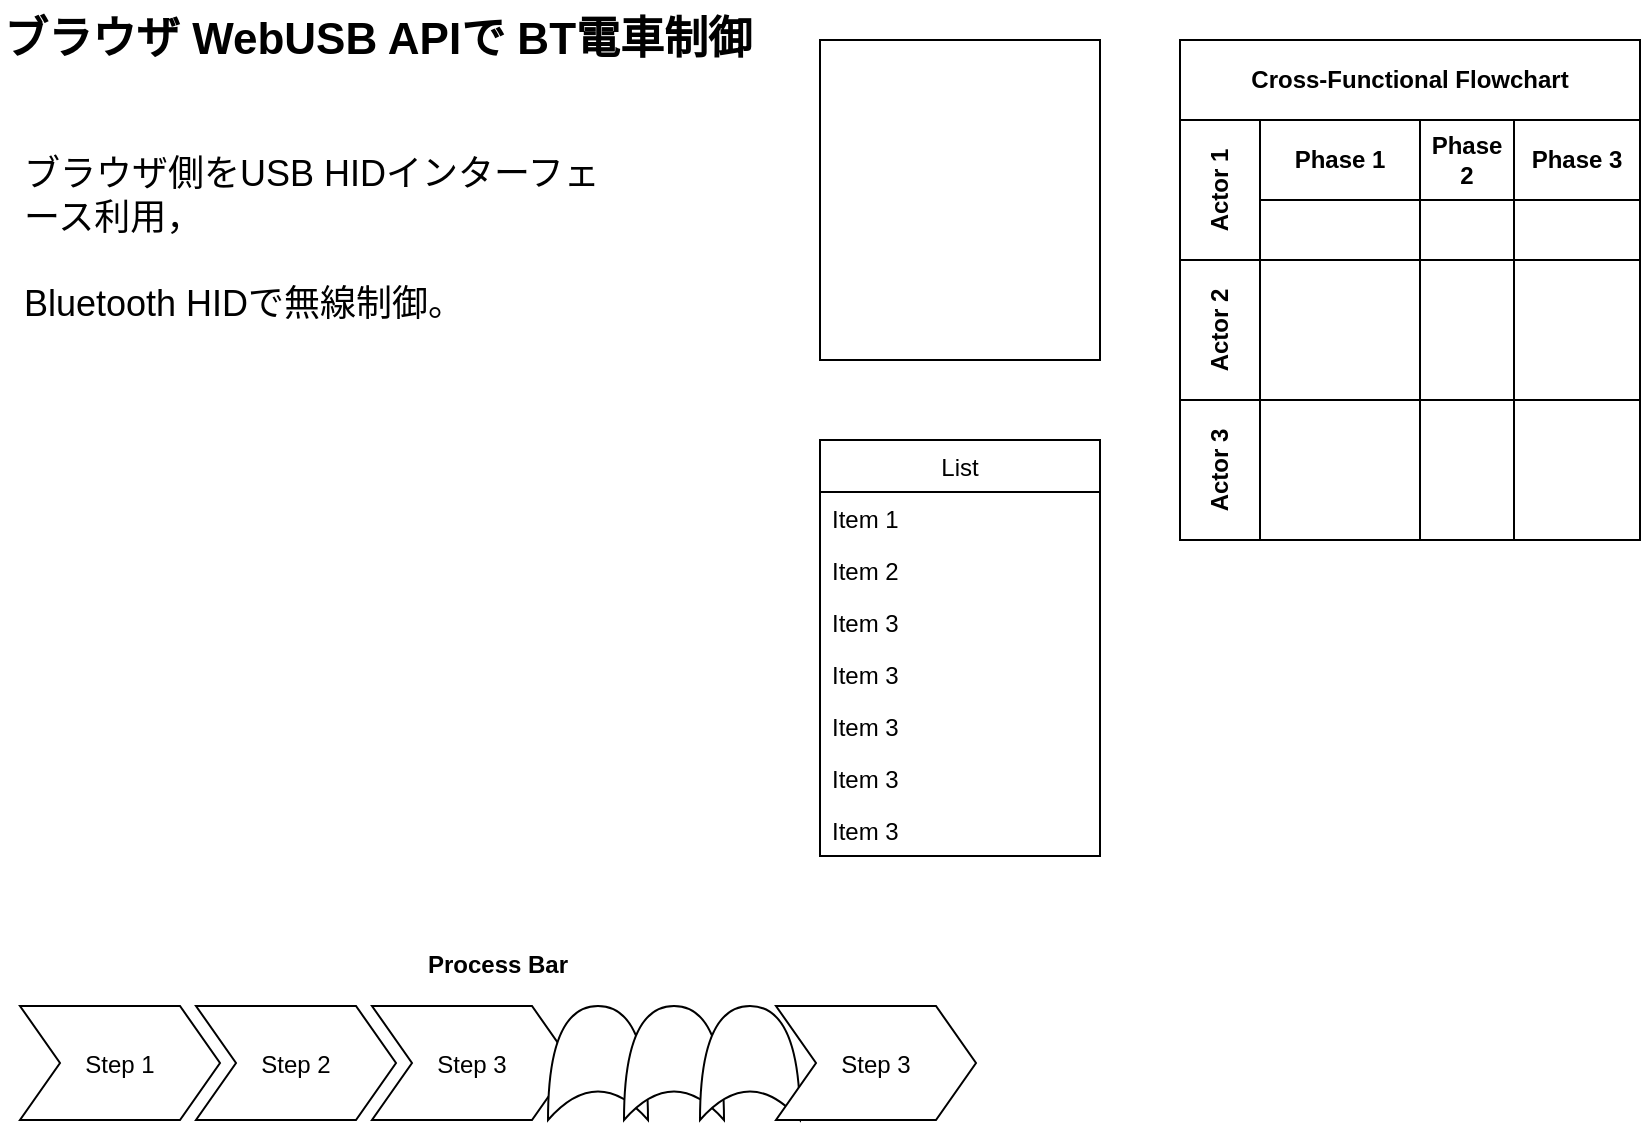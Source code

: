 <mxfile compressed="false" version="13.4.4">
  <diagram id="m_eN9i9Ex8pSL6oraqq1" name="ページ1">
    <mxGraphModel dx="1769" dy="1312" grid="1" gridSize="10" guides="1" tooltips="1" connect="1" arrows="1" fold="1" page="1" pageScale="1" pageWidth="1169" pageHeight="827" math="0" shadow="0">
      <root>
        <mxCell id="0" />
        <mxCell id="1" parent="0" />
        <mxCell id="W9YzBoClRs7Fn5LGRyoq-1" value="" style="rounded=0;whiteSpace=wrap;html=1;" vertex="1" parent="1">
          <mxGeometry x="-740" y="-800" width="140" height="160" as="geometry" />
        </mxCell>
        <mxCell id="W9YzBoClRs7Fn5LGRyoq-10" value="&lt;font style=&quot;font-size: 22px&quot;&gt;ブラウザ WebUSB APIで BT電車制御&lt;/font&gt;" style="text;strokeColor=none;fillColor=none;html=1;fontSize=22;fontStyle=1;verticalAlign=middle;align=left;" vertex="1" parent="1">
          <mxGeometry x="-1150" y="-820" width="390" height="40" as="geometry" />
        </mxCell>
        <mxCell id="W9YzBoClRs7Fn5LGRyoq-6" value="List" style="swimlane;fontStyle=0;childLayout=stackLayout;horizontal=1;startSize=26;fillColor=none;horizontalStack=0;resizeParent=1;resizeParentMax=0;resizeLast=0;collapsible=1;marginBottom=0;" vertex="1" parent="1">
          <mxGeometry x="-740" y="-600" width="140" height="208" as="geometry" />
        </mxCell>
        <mxCell id="W9YzBoClRs7Fn5LGRyoq-7" value="Item 1" style="text;strokeColor=none;fillColor=none;align=left;verticalAlign=top;spacingLeft=4;spacingRight=4;overflow=hidden;rotatable=0;points=[[0,0.5],[1,0.5]];portConstraint=eastwest;" vertex="1" parent="W9YzBoClRs7Fn5LGRyoq-6">
          <mxGeometry y="26" width="140" height="26" as="geometry" />
        </mxCell>
        <mxCell id="W9YzBoClRs7Fn5LGRyoq-8" value="Item 2" style="text;strokeColor=none;fillColor=none;align=left;verticalAlign=top;spacingLeft=4;spacingRight=4;overflow=hidden;rotatable=0;points=[[0,0.5],[1,0.5]];portConstraint=eastwest;" vertex="1" parent="W9YzBoClRs7Fn5LGRyoq-6">
          <mxGeometry y="52" width="140" height="26" as="geometry" />
        </mxCell>
        <mxCell id="W9YzBoClRs7Fn5LGRyoq-9" value="Item 3" style="text;strokeColor=none;fillColor=none;align=left;verticalAlign=top;spacingLeft=4;spacingRight=4;overflow=hidden;rotatable=0;points=[[0,0.5],[1,0.5]];portConstraint=eastwest;" vertex="1" parent="W9YzBoClRs7Fn5LGRyoq-6">
          <mxGeometry y="78" width="140" height="26" as="geometry" />
        </mxCell>
        <mxCell id="W9YzBoClRs7Fn5LGRyoq-11" value="Item 3" style="text;strokeColor=none;fillColor=none;align=left;verticalAlign=top;spacingLeft=4;spacingRight=4;overflow=hidden;rotatable=0;points=[[0,0.5],[1,0.5]];portConstraint=eastwest;" vertex="1" parent="W9YzBoClRs7Fn5LGRyoq-6">
          <mxGeometry y="104" width="140" height="26" as="geometry" />
        </mxCell>
        <mxCell id="W9YzBoClRs7Fn5LGRyoq-12" value="Item 3" style="text;strokeColor=none;fillColor=none;align=left;verticalAlign=top;spacingLeft=4;spacingRight=4;overflow=hidden;rotatable=0;points=[[0,0.5],[1,0.5]];portConstraint=eastwest;" vertex="1" parent="W9YzBoClRs7Fn5LGRyoq-6">
          <mxGeometry y="130" width="140" height="26" as="geometry" />
        </mxCell>
        <mxCell id="W9YzBoClRs7Fn5LGRyoq-13" value="Item 3" style="text;strokeColor=none;fillColor=none;align=left;verticalAlign=top;spacingLeft=4;spacingRight=4;overflow=hidden;rotatable=0;points=[[0,0.5],[1,0.5]];portConstraint=eastwest;" vertex="1" parent="W9YzBoClRs7Fn5LGRyoq-6">
          <mxGeometry y="156" width="140" height="26" as="geometry" />
        </mxCell>
        <mxCell id="W9YzBoClRs7Fn5LGRyoq-14" value="Item 3" style="text;strokeColor=none;fillColor=none;align=left;verticalAlign=top;spacingLeft=4;spacingRight=4;overflow=hidden;rotatable=0;points=[[0,0.5],[1,0.5]];portConstraint=eastwest;" vertex="1" parent="W9YzBoClRs7Fn5LGRyoq-6">
          <mxGeometry y="182" width="140" height="26" as="geometry" />
        </mxCell>
        <mxCell id="W9YzBoClRs7Fn5LGRyoq-15" value="Cross-Functional Flowchart" style="shape=table;childLayout=tableLayout;rowLines=0;columnLines=0;startSize=40;html=1;whiteSpace=wrap;collapsible=0;recursiveResize=0;expand=0;pointerEvents=0;fontStyle=1;align=center;" vertex="1" parent="1">
          <mxGeometry x="-560" y="-800" width="230" height="250" as="geometry" />
        </mxCell>
        <mxCell id="W9YzBoClRs7Fn5LGRyoq-16" value="Actor 1" style="swimlane;horizontal=0;points=[[0,0.5],[1,0.5]];portConstraint=eastwest;startSize=40;html=1;whiteSpace=wrap;collapsible=0;recursiveResize=0;expand=0;pointerEvents=0;fontStyle=1" vertex="1" parent="W9YzBoClRs7Fn5LGRyoq-15">
          <mxGeometry y="40" width="230" height="70" as="geometry" />
        </mxCell>
        <mxCell id="W9YzBoClRs7Fn5LGRyoq-17" value="Phase 1" style="swimlane;connectable=0;startSize=40;html=1;whiteSpace=wrap;collapsible=0;recursiveResize=0;expand=0;pointerEvents=0;" vertex="1" parent="W9YzBoClRs7Fn5LGRyoq-16">
          <mxGeometry x="40" width="80" height="70" as="geometry" />
        </mxCell>
        <mxCell id="W9YzBoClRs7Fn5LGRyoq-18" value="Phase 2" style="swimlane;connectable=0;startSize=40;html=1;whiteSpace=wrap;collapsible=0;recursiveResize=0;expand=0;pointerEvents=0;" vertex="1" parent="W9YzBoClRs7Fn5LGRyoq-16">
          <mxGeometry x="120" width="47" height="70" as="geometry" />
        </mxCell>
        <mxCell id="W9YzBoClRs7Fn5LGRyoq-19" value="Phase 3" style="swimlane;connectable=0;startSize=40;html=1;whiteSpace=wrap;collapsible=0;recursiveResize=0;expand=0;pointerEvents=0;" vertex="1" parent="W9YzBoClRs7Fn5LGRyoq-16">
          <mxGeometry x="167" width="63" height="70" as="geometry" />
        </mxCell>
        <mxCell id="W9YzBoClRs7Fn5LGRyoq-20" value="Actor 2" style="swimlane;horizontal=0;points=[[0,0.5],[1,0.5]];portConstraint=eastwest;startSize=40;html=1;whiteSpace=wrap;collapsible=0;recursiveResize=0;expand=0;pointerEvents=0;" vertex="1" parent="W9YzBoClRs7Fn5LGRyoq-15">
          <mxGeometry y="110" width="230" height="70" as="geometry" />
        </mxCell>
        <mxCell id="W9YzBoClRs7Fn5LGRyoq-21" value="" style="swimlane;connectable=0;startSize=0;html=1;whiteSpace=wrap;collapsible=0;recursiveResize=0;expand=0;pointerEvents=0;" vertex="1" parent="W9YzBoClRs7Fn5LGRyoq-20">
          <mxGeometry x="40" width="80" height="70" as="geometry" />
        </mxCell>
        <mxCell id="W9YzBoClRs7Fn5LGRyoq-22" value="" style="swimlane;connectable=0;startSize=0;html=1;whiteSpace=wrap;collapsible=0;recursiveResize=0;expand=0;pointerEvents=0;" vertex="1" parent="W9YzBoClRs7Fn5LGRyoq-20">
          <mxGeometry x="120" width="47" height="70" as="geometry" />
        </mxCell>
        <mxCell id="W9YzBoClRs7Fn5LGRyoq-23" value="" style="swimlane;connectable=0;startSize=0;html=1;whiteSpace=wrap;collapsible=0;recursiveResize=0;expand=0;pointerEvents=0;" vertex="1" parent="W9YzBoClRs7Fn5LGRyoq-20">
          <mxGeometry x="167" width="63" height="70" as="geometry" />
        </mxCell>
        <mxCell id="W9YzBoClRs7Fn5LGRyoq-24" value="Actor 3" style="swimlane;horizontal=0;points=[[0,0.5],[1,0.5]];portConstraint=eastwest;startSize=40;html=1;whiteSpace=wrap;collapsible=0;recursiveResize=0;expand=0;pointerEvents=0;" vertex="1" parent="W9YzBoClRs7Fn5LGRyoq-15">
          <mxGeometry y="180" width="230" height="70" as="geometry" />
        </mxCell>
        <mxCell id="W9YzBoClRs7Fn5LGRyoq-25" value="" style="swimlane;connectable=0;startSize=0;html=1;whiteSpace=wrap;collapsible=0;recursiveResize=0;expand=0;pointerEvents=0;" vertex="1" parent="W9YzBoClRs7Fn5LGRyoq-24">
          <mxGeometry x="40" width="80" height="70" as="geometry" />
        </mxCell>
        <mxCell id="W9YzBoClRs7Fn5LGRyoq-26" value="" style="swimlane;connectable=0;startSize=0;html=1;whiteSpace=wrap;collapsible=0;recursiveResize=0;expand=0;pointerEvents=0;" vertex="1" parent="W9YzBoClRs7Fn5LGRyoq-24">
          <mxGeometry x="120" width="47" height="70" as="geometry" />
        </mxCell>
        <mxCell id="W9YzBoClRs7Fn5LGRyoq-27" value="" style="swimlane;connectable=0;startSize=0;html=1;whiteSpace=wrap;collapsible=0;recursiveResize=0;expand=0;pointerEvents=0;" vertex="1" parent="W9YzBoClRs7Fn5LGRyoq-24">
          <mxGeometry x="167" width="63" height="70" as="geometry" />
        </mxCell>
        <mxCell id="W9YzBoClRs7Fn5LGRyoq-2" value="Process Bar" style="swimlane;childLayout=stackLayout;horizontal=1;fillColor=none;horizontalStack=1;resizeParent=1;resizeParentMax=0;resizeLast=0;collapsible=0;strokeColor=none;stackBorder=10;stackSpacing=-12;resizable=1;align=center;points=[];fontColor=#000000;" vertex="1" parent="1">
          <mxGeometry x="-1150" y="-350" width="498" height="100" as="geometry" />
        </mxCell>
        <mxCell id="W9YzBoClRs7Fn5LGRyoq-3" value="Step 1" style="shape=step;perimeter=stepPerimeter;fixedSize=1;points=[];" vertex="1" parent="W9YzBoClRs7Fn5LGRyoq-2">
          <mxGeometry x="10" y="33" width="100" height="57" as="geometry" />
        </mxCell>
        <mxCell id="W9YzBoClRs7Fn5LGRyoq-4" value="Step 2" style="shape=step;perimeter=stepPerimeter;fixedSize=1;points=[];" vertex="1" parent="W9YzBoClRs7Fn5LGRyoq-2">
          <mxGeometry x="98" y="33" width="100" height="57" as="geometry" />
        </mxCell>
        <mxCell id="W9YzBoClRs7Fn5LGRyoq-5" value="Step 3" style="shape=step;perimeter=stepPerimeter;fixedSize=1;points=[];" vertex="1" parent="W9YzBoClRs7Fn5LGRyoq-2">
          <mxGeometry x="186" y="33" width="100" height="57" as="geometry" />
        </mxCell>
        <mxCell id="W9YzBoClRs7Fn5LGRyoq-33" value="" style="shape=xor;whiteSpace=wrap;html=1;direction=north;" vertex="1" parent="W9YzBoClRs7Fn5LGRyoq-2">
          <mxGeometry x="274" y="33" width="50" height="57" as="geometry" />
        </mxCell>
        <mxCell id="W9YzBoClRs7Fn5LGRyoq-34" value="" style="shape=xor;whiteSpace=wrap;html=1;direction=north;" vertex="1" parent="W9YzBoClRs7Fn5LGRyoq-2">
          <mxGeometry x="312" y="33" width="50" height="57" as="geometry" />
        </mxCell>
        <mxCell id="W9YzBoClRs7Fn5LGRyoq-35" value="" style="shape=xor;whiteSpace=wrap;html=1;direction=north;" vertex="1" parent="W9YzBoClRs7Fn5LGRyoq-2">
          <mxGeometry x="350" y="33" width="50" height="57" as="geometry" />
        </mxCell>
        <mxCell id="W9YzBoClRs7Fn5LGRyoq-32" value="Step 3" style="shape=step;perimeter=stepPerimeter;fixedSize=1;points=[];" vertex="1" parent="W9YzBoClRs7Fn5LGRyoq-2">
          <mxGeometry x="388" y="33" width="100" height="57" as="geometry" />
        </mxCell>
        <mxCell id="W9YzBoClRs7Fn5LGRyoq-36" value="&lt;font style=&quot;font-size: 18px&quot;&gt;ブラウザ側をUSB HIDインターフェース利用，&lt;br&gt;&lt;br&gt;Bluetooth HIDで無線制御。&lt;br&gt;&lt;/font&gt;" style="text;html=1;strokeColor=none;fillColor=none;align=left;verticalAlign=middle;whiteSpace=wrap;rounded=0;" vertex="1" parent="1">
          <mxGeometry x="-1140" y="-780" width="290" height="160" as="geometry" />
        </mxCell>
      </root>
    </mxGraphModel>
  </diagram>
</mxfile>
